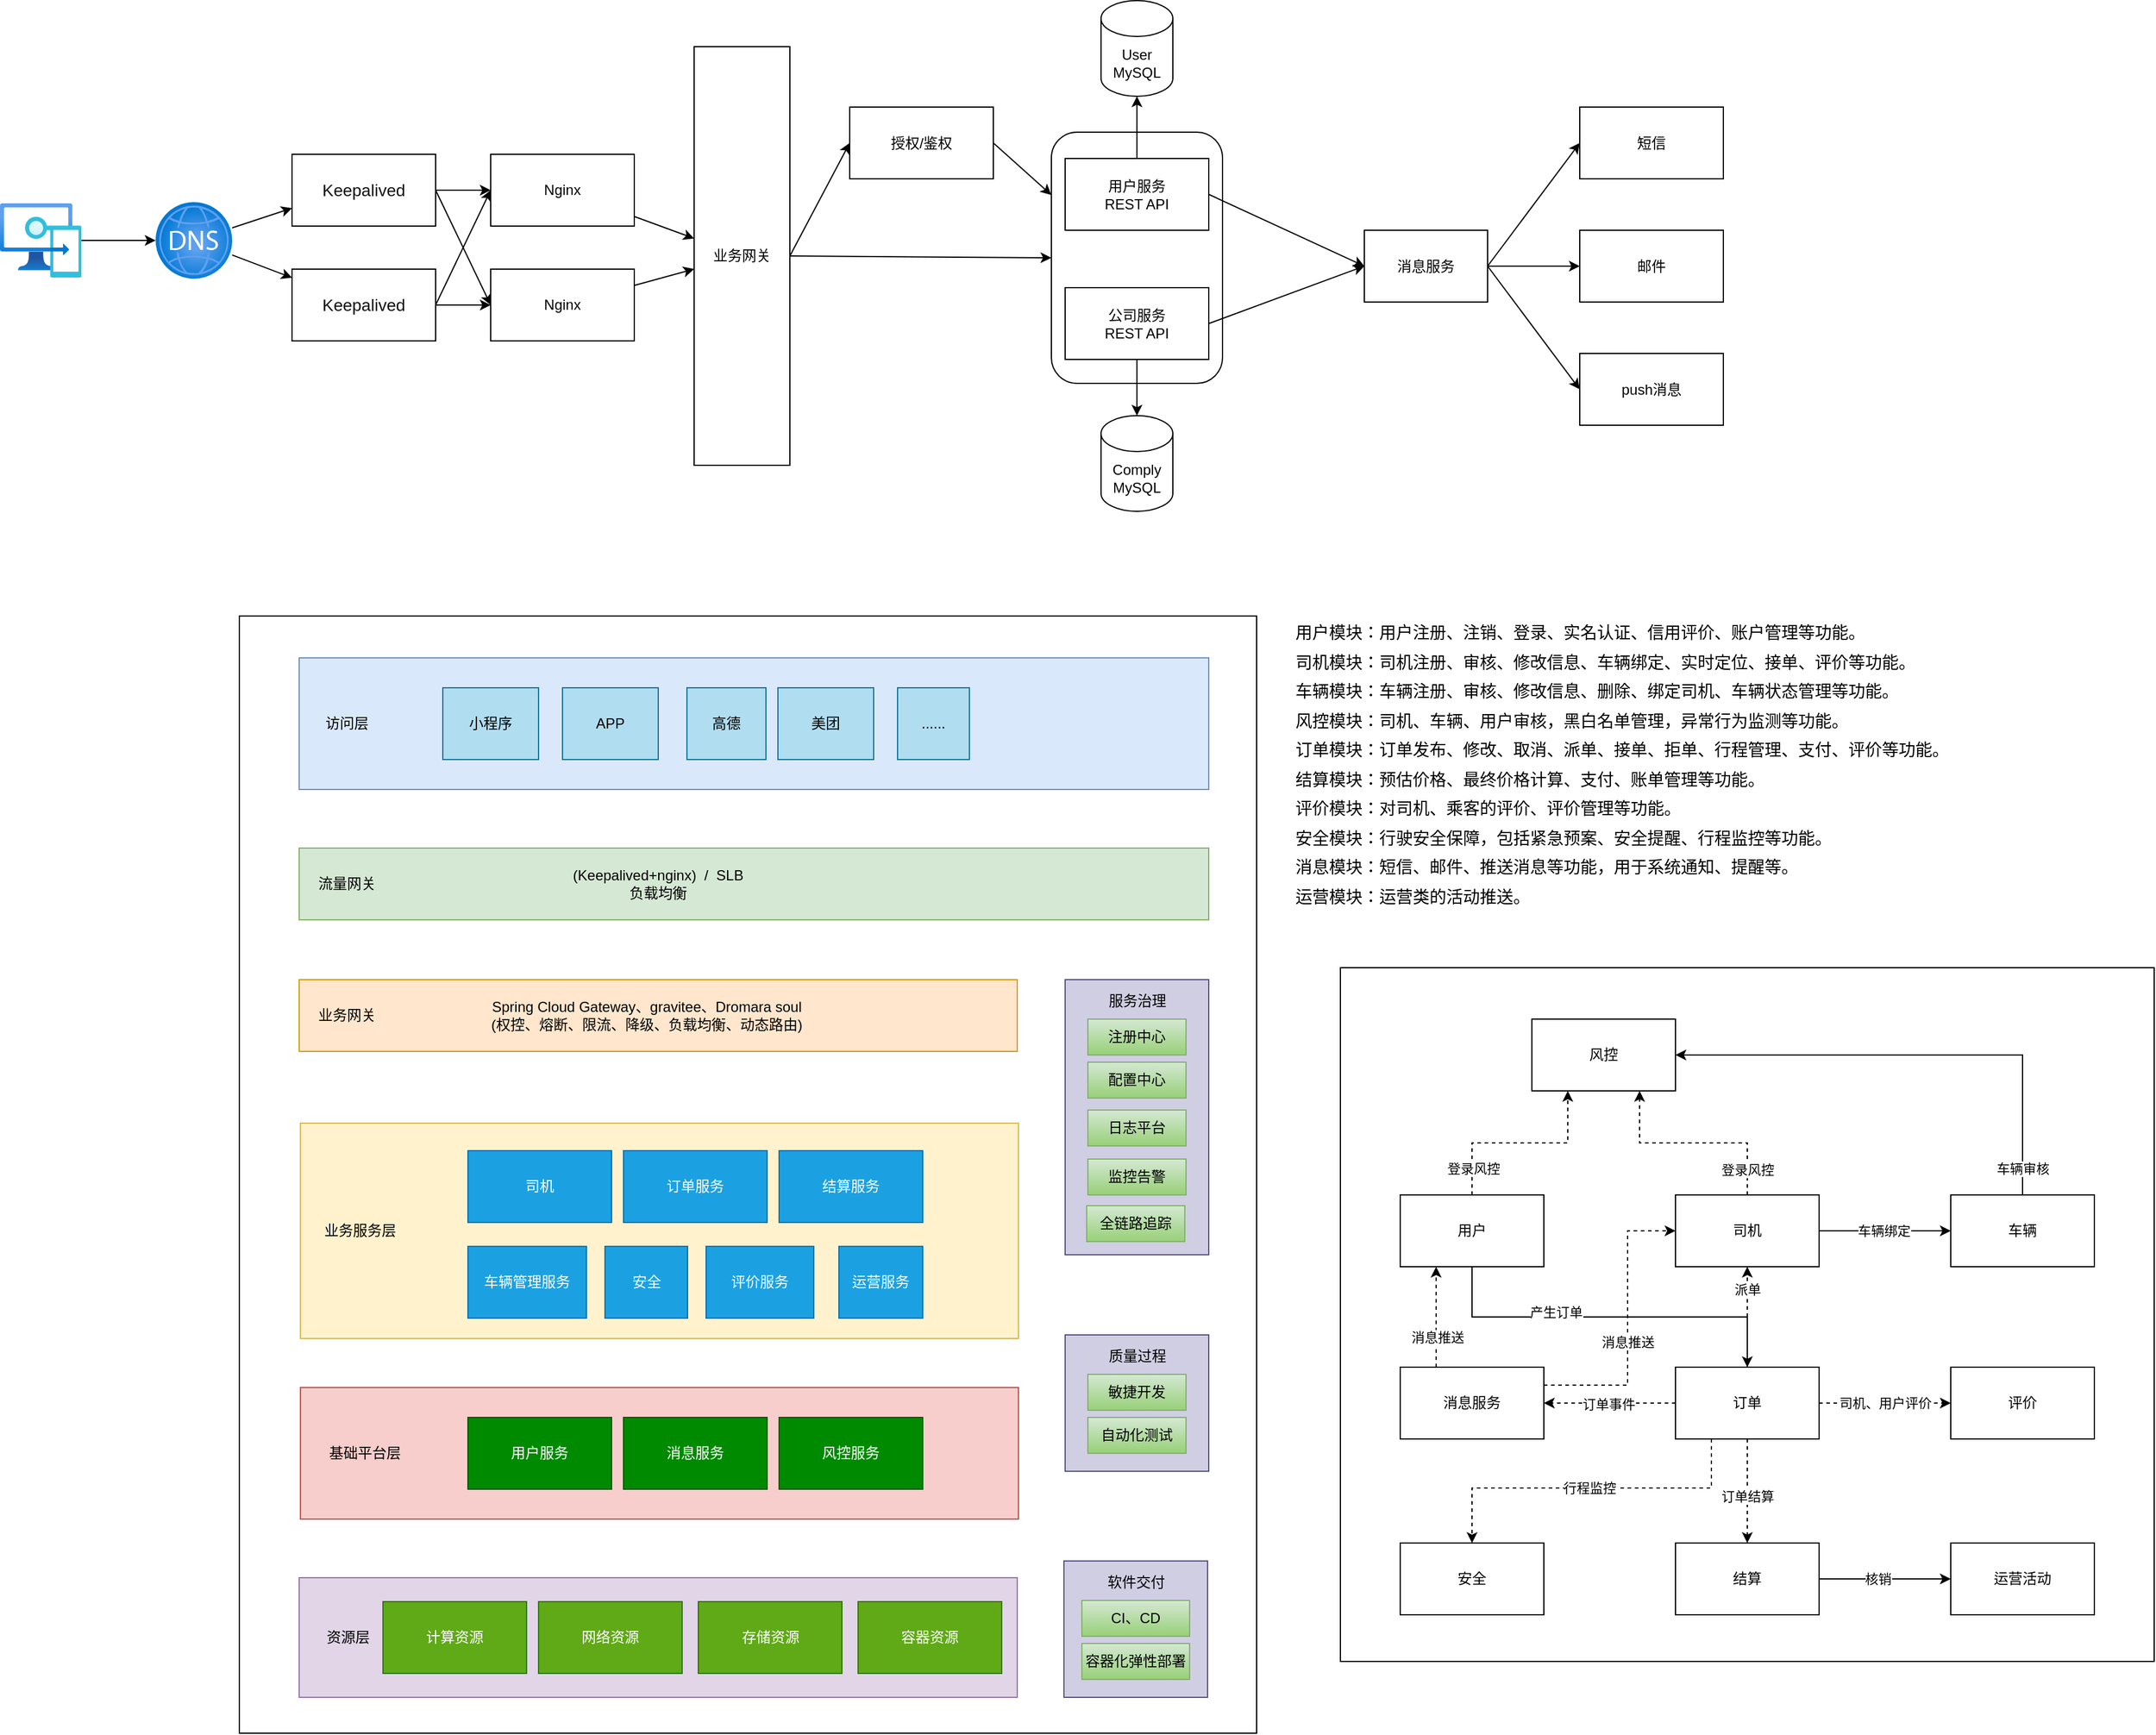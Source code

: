 <mxfile version="21.3.7" type="device">
  <diagram id="W7D-3tUUAauCNxZaEgZP" name="第 1 页">
    <mxGraphModel dx="2133" dy="821" grid="1" gridSize="10" guides="1" tooltips="1" connect="1" arrows="1" fold="1" page="1" pageScale="1" pageWidth="827" pageHeight="1169" math="0" shadow="0">
      <root>
        <mxCell id="0" />
        <mxCell id="1" parent="0" />
        <mxCell id="JFQ0G9DA-Y6aruBK0e3y-129" value="" style="rounded=0;whiteSpace=wrap;html=1;" parent="1" vertex="1">
          <mxGeometry x="950" y="880" width="680" height="580" as="geometry" />
        </mxCell>
        <mxCell id="JFQ0G9DA-Y6aruBK0e3y-66" value="" style="rounded=0;whiteSpace=wrap;html=1;" parent="1" vertex="1">
          <mxGeometry x="30" y="586" width="850" height="934" as="geometry" />
        </mxCell>
        <mxCell id="JFQ0G9DA-Y6aruBK0e3y-27" value="" style="rounded=0;whiteSpace=wrap;html=1;fillColor=#f8cecc;strokeColor=#b85450;" parent="1" vertex="1">
          <mxGeometry x="81" y="1231" width="600" height="110" as="geometry" />
        </mxCell>
        <mxCell id="JFQ0G9DA-Y6aruBK0e3y-25" value="" style="rounded=0;whiteSpace=wrap;html=1;fillColor=#fff2cc;strokeColor=#d6b656;" parent="1" vertex="1">
          <mxGeometry x="81" y="1010" width="600" height="180" as="geometry" />
        </mxCell>
        <mxCell id="JFQ0G9DA-Y6aruBK0e3y-6" value="" style="rounded=0;whiteSpace=wrap;html=1;fillColor=#dae8fc;strokeColor=#6c8ebf;" parent="1" vertex="1">
          <mxGeometry x="80" y="621" width="760" height="110" as="geometry" />
        </mxCell>
        <mxCell id="f5zVYB7Oms8zqXOuY_qh-51" value="" style="rounded=1;whiteSpace=wrap;html=1;" parent="1" vertex="1">
          <mxGeometry x="708.5" y="181.5" width="143" height="210" as="geometry" />
        </mxCell>
        <mxCell id="f5zVYB7Oms8zqXOuY_qh-24" value="" style="edgeStyle=none;rounded=0;orthogonalLoop=1;jettySize=auto;html=1;" parent="1" source="f5zVYB7Oms8zqXOuY_qh-2" target="f5zVYB7Oms8zqXOuY_qh-8" edge="1">
          <mxGeometry relative="1" as="geometry" />
        </mxCell>
        <mxCell id="f5zVYB7Oms8zqXOuY_qh-2" value="" style="aspect=fixed;html=1;points=[];align=center;image;fontSize=12;image=img/lib/azure2/networking/DNS_Zones.svg;" parent="1" vertex="1">
          <mxGeometry x="-40" y="240" width="64" height="64" as="geometry" />
        </mxCell>
        <mxCell id="f5zVYB7Oms8zqXOuY_qh-14" value="" style="edgeStyle=orthogonalEdgeStyle;rounded=0;orthogonalLoop=1;jettySize=auto;html=1;" parent="1" source="f5zVYB7Oms8zqXOuY_qh-3" target="f5zVYB7Oms8zqXOuY_qh-2" edge="1">
          <mxGeometry relative="1" as="geometry" />
        </mxCell>
        <mxCell id="f5zVYB7Oms8zqXOuY_qh-3" value="" style="aspect=fixed;html=1;points=[];align=center;image;fontSize=12;image=img/lib/azure2/intune/Intune.svg;" parent="1" vertex="1">
          <mxGeometry x="-170" y="241" width="68" height="62" as="geometry" />
        </mxCell>
        <mxCell id="f5zVYB7Oms8zqXOuY_qh-15" style="rounded=0;orthogonalLoop=1;jettySize=auto;html=1;exitX=1;exitY=0.5;exitDx=0;exitDy=0;entryX=0;entryY=0.5;entryDx=0;entryDy=0;" parent="1" source="f5zVYB7Oms8zqXOuY_qh-7" target="f5zVYB7Oms8zqXOuY_qh-12" edge="1">
          <mxGeometry relative="1" as="geometry" />
        </mxCell>
        <mxCell id="f5zVYB7Oms8zqXOuY_qh-18" value="" style="edgeStyle=none;rounded=0;orthogonalLoop=1;jettySize=auto;html=1;" parent="1" source="f5zVYB7Oms8zqXOuY_qh-7" target="f5zVYB7Oms8zqXOuY_qh-9" edge="1">
          <mxGeometry relative="1" as="geometry" />
        </mxCell>
        <mxCell id="f5zVYB7Oms8zqXOuY_qh-7" value="&lt;span style=&quot;color: rgb(17 , 17 , 17) ; font-family: &amp;#34;pingfang sc&amp;#34; , , &amp;#34;hiragino sans gb&amp;#34; , &amp;#34;microsoft yahei&amp;#34; , &amp;#34;helvetica neue&amp;#34; , &amp;#34;helvetica&amp;#34; , &amp;#34;arial&amp;#34; , sans-serif , &amp;#34;apple color emoji&amp;#34; , &amp;#34;segoe ui emoji&amp;#34; , &amp;#34;segoe ui symbol&amp;#34; ; font-size: 14px ; background-color: rgba(255 , 255 , 255 , 0.5)&quot;&gt;Keepalived&lt;/span&gt;" style="rounded=0;whiteSpace=wrap;html=1;" parent="1" vertex="1">
          <mxGeometry x="74" y="200" width="120" height="60" as="geometry" />
        </mxCell>
        <mxCell id="f5zVYB7Oms8zqXOuY_qh-16" style="edgeStyle=none;rounded=0;orthogonalLoop=1;jettySize=auto;html=1;exitX=1;exitY=0.5;exitDx=0;exitDy=0;entryX=0;entryY=0.5;entryDx=0;entryDy=0;" parent="1" source="f5zVYB7Oms8zqXOuY_qh-8" target="f5zVYB7Oms8zqXOuY_qh-12" edge="1">
          <mxGeometry relative="1" as="geometry" />
        </mxCell>
        <mxCell id="f5zVYB7Oms8zqXOuY_qh-17" style="edgeStyle=none;rounded=0;orthogonalLoop=1;jettySize=auto;html=1;exitX=1;exitY=0.5;exitDx=0;exitDy=0;entryX=0;entryY=0.5;entryDx=0;entryDy=0;" parent="1" source="f5zVYB7Oms8zqXOuY_qh-8" target="f5zVYB7Oms8zqXOuY_qh-9" edge="1">
          <mxGeometry relative="1" as="geometry" />
        </mxCell>
        <mxCell id="f5zVYB7Oms8zqXOuY_qh-8" value="&lt;span style=&quot;color: rgb(17 , 17 , 17) ; font-family: &amp;#34;pingfang sc&amp;#34; , , &amp;#34;hiragino sans gb&amp;#34; , &amp;#34;microsoft yahei&amp;#34; , &amp;#34;helvetica neue&amp;#34; , &amp;#34;helvetica&amp;#34; , &amp;#34;arial&amp;#34; , sans-serif , &amp;#34;apple color emoji&amp;#34; , &amp;#34;segoe ui emoji&amp;#34; , &amp;#34;segoe ui symbol&amp;#34; ; font-size: 14px ; background-color: rgba(255 , 255 , 255 , 0.5)&quot;&gt;Keepalived&lt;/span&gt;" style="rounded=0;whiteSpace=wrap;html=1;" parent="1" vertex="1">
          <mxGeometry x="74" y="296" width="120" height="60" as="geometry" />
        </mxCell>
        <mxCell id="f5zVYB7Oms8zqXOuY_qh-19" value="" style="edgeStyle=none;rounded=0;orthogonalLoop=1;jettySize=auto;html=1;" parent="1" source="f5zVYB7Oms8zqXOuY_qh-9" target="f5zVYB7Oms8zqXOuY_qh-13" edge="1">
          <mxGeometry relative="1" as="geometry" />
        </mxCell>
        <mxCell id="f5zVYB7Oms8zqXOuY_qh-9" value="Nginx" style="rounded=0;whiteSpace=wrap;html=1;" parent="1" vertex="1">
          <mxGeometry x="240" y="200" width="120" height="60" as="geometry" />
        </mxCell>
        <mxCell id="f5zVYB7Oms8zqXOuY_qh-20" value="" style="edgeStyle=none;rounded=0;orthogonalLoop=1;jettySize=auto;html=1;" parent="1" source="f5zVYB7Oms8zqXOuY_qh-12" target="f5zVYB7Oms8zqXOuY_qh-13" edge="1">
          <mxGeometry relative="1" as="geometry" />
        </mxCell>
        <mxCell id="f5zVYB7Oms8zqXOuY_qh-12" value="Nginx" style="rounded=0;whiteSpace=wrap;html=1;" parent="1" vertex="1">
          <mxGeometry x="240" y="296" width="120" height="60" as="geometry" />
        </mxCell>
        <mxCell id="f5zVYB7Oms8zqXOuY_qh-40" style="edgeStyle=none;rounded=0;orthogonalLoop=1;jettySize=auto;html=1;exitX=1;exitY=0.5;exitDx=0;exitDy=0;entryX=0;entryY=0.5;entryDx=0;entryDy=0;" parent="1" source="f5zVYB7Oms8zqXOuY_qh-13" target="f5zVYB7Oms8zqXOuY_qh-27" edge="1">
          <mxGeometry relative="1" as="geometry" />
        </mxCell>
        <mxCell id="f5zVYB7Oms8zqXOuY_qh-42" style="edgeStyle=none;rounded=0;orthogonalLoop=1;jettySize=auto;html=1;exitX=1;exitY=0.5;exitDx=0;exitDy=0;entryX=0;entryY=0.5;entryDx=0;entryDy=0;" parent="1" source="f5zVYB7Oms8zqXOuY_qh-13" target="f5zVYB7Oms8zqXOuY_qh-51" edge="1">
          <mxGeometry relative="1" as="geometry" />
        </mxCell>
        <mxCell id="f5zVYB7Oms8zqXOuY_qh-13" value="业务网关" style="rounded=0;whiteSpace=wrap;html=1;" parent="1" vertex="1">
          <mxGeometry x="410" y="110" width="80" height="350" as="geometry" />
        </mxCell>
        <mxCell id="f5zVYB7Oms8zqXOuY_qh-25" value="" style="edgeStyle=none;rounded=0;orthogonalLoop=1;jettySize=auto;html=1;entryX=0;entryY=0.75;entryDx=0;entryDy=0;" parent="1" source="f5zVYB7Oms8zqXOuY_qh-2" target="f5zVYB7Oms8zqXOuY_qh-7" edge="1">
          <mxGeometry relative="1" as="geometry">
            <mxPoint x="30" y="260" as="sourcePoint" />
            <mxPoint x="84" y="313.183" as="targetPoint" />
          </mxGeometry>
        </mxCell>
        <mxCell id="f5zVYB7Oms8zqXOuY_qh-53" style="edgeStyle=none;rounded=0;orthogonalLoop=1;jettySize=auto;html=1;exitX=1;exitY=0.5;exitDx=0;exitDy=0;entryX=0;entryY=0.25;entryDx=0;entryDy=0;" parent="1" source="f5zVYB7Oms8zqXOuY_qh-27" target="f5zVYB7Oms8zqXOuY_qh-51" edge="1">
          <mxGeometry relative="1" as="geometry" />
        </mxCell>
        <mxCell id="f5zVYB7Oms8zqXOuY_qh-27" value="授权/鉴权" style="rounded=0;whiteSpace=wrap;html=1;" parent="1" vertex="1">
          <mxGeometry x="540" y="160.5" width="120" height="60" as="geometry" />
        </mxCell>
        <mxCell id="f5zVYB7Oms8zqXOuY_qh-36" style="edgeStyle=none;rounded=0;orthogonalLoop=1;jettySize=auto;html=1;exitX=0.5;exitY=0;exitDx=0;exitDy=0;" parent="1" source="f5zVYB7Oms8zqXOuY_qh-28" target="f5zVYB7Oms8zqXOuY_qh-35" edge="1">
          <mxGeometry relative="1" as="geometry" />
        </mxCell>
        <mxCell id="f5zVYB7Oms8zqXOuY_qh-46" style="edgeStyle=none;rounded=0;orthogonalLoop=1;jettySize=auto;html=1;exitX=1;exitY=0.5;exitDx=0;exitDy=0;entryX=0;entryY=0.5;entryDx=0;entryDy=0;" parent="1" source="f5zVYB7Oms8zqXOuY_qh-28" target="f5zVYB7Oms8zqXOuY_qh-30" edge="1">
          <mxGeometry relative="1" as="geometry" />
        </mxCell>
        <mxCell id="f5zVYB7Oms8zqXOuY_qh-28" value="用户服务&lt;br&gt;REST API" style="rounded=0;whiteSpace=wrap;html=1;" parent="1" vertex="1">
          <mxGeometry x="720" y="203.5" width="120" height="60" as="geometry" />
        </mxCell>
        <mxCell id="f5zVYB7Oms8zqXOuY_qh-39" value="" style="edgeStyle=none;rounded=0;orthogonalLoop=1;jettySize=auto;html=1;" parent="1" source="f5zVYB7Oms8zqXOuY_qh-29" target="f5zVYB7Oms8zqXOuY_qh-38" edge="1">
          <mxGeometry relative="1" as="geometry" />
        </mxCell>
        <mxCell id="f5zVYB7Oms8zqXOuY_qh-47" style="edgeStyle=none;rounded=0;orthogonalLoop=1;jettySize=auto;html=1;exitX=1;exitY=0.5;exitDx=0;exitDy=0;entryX=0;entryY=0.5;entryDx=0;entryDy=0;" parent="1" source="f5zVYB7Oms8zqXOuY_qh-29" target="f5zVYB7Oms8zqXOuY_qh-30" edge="1">
          <mxGeometry relative="1" as="geometry" />
        </mxCell>
        <mxCell id="f5zVYB7Oms8zqXOuY_qh-29" value="公司服务&lt;br&gt;REST API" style="rounded=0;whiteSpace=wrap;html=1;" parent="1" vertex="1">
          <mxGeometry x="720" y="311.5" width="120" height="60" as="geometry" />
        </mxCell>
        <mxCell id="f5zVYB7Oms8zqXOuY_qh-48" style="edgeStyle=none;rounded=0;orthogonalLoop=1;jettySize=auto;html=1;exitX=1;exitY=0.5;exitDx=0;exitDy=0;entryX=0;entryY=0.5;entryDx=0;entryDy=0;" parent="1" source="f5zVYB7Oms8zqXOuY_qh-30" target="f5zVYB7Oms8zqXOuY_qh-32" edge="1">
          <mxGeometry relative="1" as="geometry" />
        </mxCell>
        <mxCell id="f5zVYB7Oms8zqXOuY_qh-49" style="edgeStyle=none;rounded=0;orthogonalLoop=1;jettySize=auto;html=1;exitX=1;exitY=0.5;exitDx=0;exitDy=0;entryX=0;entryY=0.5;entryDx=0;entryDy=0;" parent="1" source="f5zVYB7Oms8zqXOuY_qh-30" target="f5zVYB7Oms8zqXOuY_qh-31" edge="1">
          <mxGeometry relative="1" as="geometry" />
        </mxCell>
        <mxCell id="f5zVYB7Oms8zqXOuY_qh-50" style="edgeStyle=none;rounded=0;orthogonalLoop=1;jettySize=auto;html=1;exitX=1;exitY=0.5;exitDx=0;exitDy=0;entryX=0;entryY=0.5;entryDx=0;entryDy=0;" parent="1" source="f5zVYB7Oms8zqXOuY_qh-30" target="f5zVYB7Oms8zqXOuY_qh-33" edge="1">
          <mxGeometry relative="1" as="geometry" />
        </mxCell>
        <mxCell id="f5zVYB7Oms8zqXOuY_qh-30" value="消息服务" style="rounded=0;whiteSpace=wrap;html=1;" parent="1" vertex="1">
          <mxGeometry x="970" y="263.5" width="103" height="60" as="geometry" />
        </mxCell>
        <mxCell id="f5zVYB7Oms8zqXOuY_qh-31" value="短信" style="rounded=0;whiteSpace=wrap;html=1;" parent="1" vertex="1">
          <mxGeometry x="1150" y="160.5" width="120" height="60" as="geometry" />
        </mxCell>
        <mxCell id="f5zVYB7Oms8zqXOuY_qh-32" value="邮件" style="rounded=0;whiteSpace=wrap;html=1;" parent="1" vertex="1">
          <mxGeometry x="1150" y="263.5" width="120" height="60" as="geometry" />
        </mxCell>
        <mxCell id="f5zVYB7Oms8zqXOuY_qh-33" value="push消息" style="rounded=0;whiteSpace=wrap;html=1;" parent="1" vertex="1">
          <mxGeometry x="1150" y="366.5" width="120" height="60" as="geometry" />
        </mxCell>
        <mxCell id="f5zVYB7Oms8zqXOuY_qh-35" value="User&lt;br&gt;MySQL" style="shape=cylinder3;whiteSpace=wrap;html=1;boundedLbl=1;backgroundOutline=1;size=15;" parent="1" vertex="1">
          <mxGeometry x="750" y="71.5" width="60" height="80" as="geometry" />
        </mxCell>
        <mxCell id="f5zVYB7Oms8zqXOuY_qh-38" value="&lt;span&gt;Comply&lt;/span&gt;&lt;br&gt;&lt;span&gt;MySQL&lt;/span&gt;" style="shape=cylinder3;whiteSpace=wrap;html=1;boundedLbl=1;backgroundOutline=1;size=15;" parent="1" vertex="1">
          <mxGeometry x="750" y="418.5" width="60" height="80" as="geometry" />
        </mxCell>
        <mxCell id="JFQ0G9DA-Y6aruBK0e3y-1" value="小程序" style="rounded=0;whiteSpace=wrap;html=1;fillColor=#b1ddf0;strokeColor=#10739e;" parent="1" vertex="1">
          <mxGeometry x="200" y="646" width="80" height="60" as="geometry" />
        </mxCell>
        <mxCell id="JFQ0G9DA-Y6aruBK0e3y-2" value="APP" style="rounded=0;whiteSpace=wrap;html=1;fillColor=#b1ddf0;strokeColor=#10739e;" parent="1" vertex="1">
          <mxGeometry x="300" y="646" width="80" height="60" as="geometry" />
        </mxCell>
        <mxCell id="JFQ0G9DA-Y6aruBK0e3y-3" value="高德" style="rounded=0;whiteSpace=wrap;html=1;fillColor=#b1ddf0;strokeColor=#10739e;" parent="1" vertex="1">
          <mxGeometry x="404" y="646" width="66" height="60" as="geometry" />
        </mxCell>
        <mxCell id="JFQ0G9DA-Y6aruBK0e3y-4" value="......" style="rounded=0;whiteSpace=wrap;html=1;fillColor=#b1ddf0;strokeColor=#10739e;" parent="1" vertex="1">
          <mxGeometry x="580" y="646" width="60" height="60" as="geometry" />
        </mxCell>
        <mxCell id="JFQ0G9DA-Y6aruBK0e3y-5" value="美团" style="rounded=0;whiteSpace=wrap;html=1;fillColor=#b1ddf0;strokeColor=#10739e;" parent="1" vertex="1">
          <mxGeometry x="480" y="646" width="80" height="60" as="geometry" />
        </mxCell>
        <mxCell id="JFQ0G9DA-Y6aruBK0e3y-7" value="访问层" style="text;html=1;strokeColor=none;fillColor=none;align=center;verticalAlign=middle;whiteSpace=wrap;rounded=0;" parent="1" vertex="1">
          <mxGeometry x="90" y="661" width="60" height="30" as="geometry" />
        </mxCell>
        <mxCell id="JFQ0G9DA-Y6aruBK0e3y-8" value="" style="rounded=0;whiteSpace=wrap;html=1;fillColor=#d5e8d4;strokeColor=#82b366;" parent="1" vertex="1">
          <mxGeometry x="80" y="780" width="760" height="60" as="geometry" />
        </mxCell>
        <mxCell id="JFQ0G9DA-Y6aruBK0e3y-9" value="流量网关" style="text;html=1;strokeColor=none;fillColor=none;align=center;verticalAlign=middle;whiteSpace=wrap;rounded=0;" parent="1" vertex="1">
          <mxGeometry x="90" y="795" width="60" height="30" as="geometry" />
        </mxCell>
        <mxCell id="JFQ0G9DA-Y6aruBK0e3y-10" value="(Keepalived+nginx)&amp;nbsp; /&amp;nbsp; SLB&lt;br&gt;负载均衡" style="text;html=1;strokeColor=none;fillColor=none;align=center;verticalAlign=middle;whiteSpace=wrap;rounded=0;" parent="1" vertex="1">
          <mxGeometry x="240" y="795" width="280" height="30" as="geometry" />
        </mxCell>
        <mxCell id="JFQ0G9DA-Y6aruBK0e3y-11" value="" style="rounded=0;whiteSpace=wrap;html=1;fillColor=#ffe6cc;strokeColor=#d79b00;" parent="1" vertex="1">
          <mxGeometry x="80" y="890" width="600" height="60" as="geometry" />
        </mxCell>
        <mxCell id="JFQ0G9DA-Y6aruBK0e3y-12" value="业务网关" style="text;html=1;strokeColor=none;fillColor=none;align=center;verticalAlign=middle;whiteSpace=wrap;rounded=0;" parent="1" vertex="1">
          <mxGeometry x="90" y="905" width="60" height="30" as="geometry" />
        </mxCell>
        <mxCell id="JFQ0G9DA-Y6aruBK0e3y-13" value="Spring Cloud Gateway、gravitee、Dromara soul &lt;br&gt;(权控、熔断、限流、降级、负载均衡、动态路由)" style="text;html=1;align=center;verticalAlign=middle;resizable=0;points=[];autosize=1;strokeColor=none;fillColor=none;" parent="1" vertex="1">
          <mxGeometry x="230" y="900" width="280" height="40" as="geometry" />
        </mxCell>
        <mxCell id="JFQ0G9DA-Y6aruBK0e3y-14" value="用户服务" style="rounded=0;whiteSpace=wrap;html=1;fillColor=#008a00;fontColor=#ffffff;strokeColor=#005700;" parent="1" vertex="1">
          <mxGeometry x="221" y="1256" width="120" height="60" as="geometry" />
        </mxCell>
        <mxCell id="JFQ0G9DA-Y6aruBK0e3y-15" value="&lt;article data-content=&quot;[{&amp;quot;type&amp;quot;:&amp;quot;block&amp;quot;,&amp;quot;id&amp;quot;:&amp;quot;8q0B-1710195298292&amp;quot;,&amp;quot;name&amp;quot;:&amp;quot;paragraph&amp;quot;,&amp;quot;data&amp;quot;:{},&amp;quot;nodes&amp;quot;:[{&amp;quot;type&amp;quot;:&amp;quot;text&amp;quot;,&amp;quot;id&amp;quot;:&amp;quot;EUdT-1710195298287&amp;quot;,&amp;quot;leaves&amp;quot;:[{&amp;quot;text&amp;quot;:&amp;quot;用户，用户注册，注销，登录&amp;quot;,&amp;quot;marks&amp;quot;:[]}]}],&amp;quot;state&amp;quot;:{}},{&amp;quot;type&amp;quot;:&amp;quot;block&amp;quot;,&amp;quot;id&amp;quot;:&amp;quot;nhCA-1710195302082&amp;quot;,&amp;quot;name&amp;quot;:&amp;quot;paragraph&amp;quot;,&amp;quot;data&amp;quot;:{},&amp;quot;nodes&amp;quot;:[{&amp;quot;type&amp;quot;:&amp;quot;text&amp;quot;,&amp;quot;id&amp;quot;:&amp;quot;8DUp-1710195302080&amp;quot;,&amp;quot;leaves&amp;quot;:[{&amp;quot;text&amp;quot;:&amp;quot;司机，注册，修改，司机和车辆关系，实时定位上报&amp;quot;,&amp;quot;marks&amp;quot;:[]}]}],&amp;quot;state&amp;quot;:{}},{&amp;quot;type&amp;quot;:&amp;quot;block&amp;quot;,&amp;quot;id&amp;quot;:&amp;quot;XEAo-1710195304508&amp;quot;,&amp;quot;name&amp;quot;:&amp;quot;paragraph&amp;quot;,&amp;quot;data&amp;quot;:{},&amp;quot;nodes&amp;quot;:[{&amp;quot;type&amp;quot;:&amp;quot;text&amp;quot;,&amp;quot;id&amp;quot;:&amp;quot;BvKT-1710195304506&amp;quot;,&amp;quot;leaves&amp;quot;:[{&amp;quot;text&amp;quot;:&amp;quot;车辆，注册，修改，删除，查询&amp;quot;,&amp;quot;marks&amp;quot;:[]}]}],&amp;quot;state&amp;quot;:{}},{&amp;quot;type&amp;quot;:&amp;quot;block&amp;quot;,&amp;quot;id&amp;quot;:&amp;quot;mURS-1710195909590&amp;quot;,&amp;quot;name&amp;quot;:&amp;quot;paragraph&amp;quot;,&amp;quot;data&amp;quot;:{},&amp;quot;nodes&amp;quot;:[{&amp;quot;type&amp;quot;:&amp;quot;text&amp;quot;,&amp;quot;id&amp;quot;:&amp;quot;s6Q5-1710195909588&amp;quot;,&amp;quot;leaves&amp;quot;:[{&amp;quot;text&amp;quot;:&amp;quot;风控，司机审核，车辆审核，用户和司机的黑白名单&amp;quot;,&amp;quot;marks&amp;quot;:[]}]}],&amp;quot;state&amp;quot;:{}},{&amp;quot;type&amp;quot;:&amp;quot;block&amp;quot;,&amp;quot;id&amp;quot;:&amp;quot;YKHI-1710195306541&amp;quot;,&amp;quot;name&amp;quot;:&amp;quot;paragraph&amp;quot;,&amp;quot;data&amp;quot;:{},&amp;quot;nodes&amp;quot;:[{&amp;quot;type&amp;quot;:&amp;quot;text&amp;quot;,&amp;quot;id&amp;quot;:&amp;quot;ybfE-1710195306538&amp;quot;,&amp;quot;leaves&amp;quot;:[{&amp;quot;text&amp;quot;:&amp;quot;订单，发布，修改，取消，派单，接单，拒绝派单，&amp;quot;,&amp;quot;marks&amp;quot;:[]}]}],&amp;quot;state&amp;quot;:{}},{&amp;quot;type&amp;quot;:&amp;quot;block&amp;quot;,&amp;quot;id&amp;quot;:&amp;quot;kZ10-1710195309392&amp;quot;,&amp;quot;name&amp;quot;:&amp;quot;paragraph&amp;quot;,&amp;quot;data&amp;quot;:{},&amp;quot;nodes&amp;quot;:[{&amp;quot;type&amp;quot;:&amp;quot;text&amp;quot;,&amp;quot;id&amp;quot;:&amp;quot;G4yN-1710195309389&amp;quot;,&amp;quot;leaves&amp;quot;:[{&amp;quot;text&amp;quot;:&amp;quot;结算，预估，最后价格，支付&amp;quot;,&amp;quot;marks&amp;quot;:[]}]}],&amp;quot;state&amp;quot;:{}},{&amp;quot;type&amp;quot;:&amp;quot;block&amp;quot;,&amp;quot;id&amp;quot;:&amp;quot;r5dB-1710195311734&amp;quot;,&amp;quot;name&amp;quot;:&amp;quot;paragraph&amp;quot;,&amp;quot;data&amp;quot;:{},&amp;quot;nodes&amp;quot;:[{&amp;quot;type&amp;quot;:&amp;quot;text&amp;quot;,&amp;quot;id&amp;quot;:&amp;quot;4nq6-1710195311732&amp;quot;,&amp;quot;leaves&amp;quot;:[{&amp;quot;text&amp;quot;:&amp;quot;评价，对司机的评价，对乘客的评价&amp;quot;,&amp;quot;marks&amp;quot;:[]}]}],&amp;quot;state&amp;quot;:{}},{&amp;quot;type&amp;quot;:&amp;quot;block&amp;quot;,&amp;quot;id&amp;quot;:&amp;quot;lvEa-1710195334832&amp;quot;,&amp;quot;name&amp;quot;:&amp;quot;paragraph&amp;quot;,&amp;quot;data&amp;quot;:{},&amp;quot;nodes&amp;quot;:[{&amp;quot;type&amp;quot;:&amp;quot;text&amp;quot;,&amp;quot;id&amp;quot;:&amp;quot;FAuy-1710195334829&amp;quot;,&amp;quot;leaves&amp;quot;:[{&amp;quot;text&amp;quot;:&amp;quot;安全，行驶过程中的安全保障&amp;quot;,&amp;quot;marks&amp;quot;:[]}]}],&amp;quot;state&amp;quot;:{}},{&amp;quot;type&amp;quot;:&amp;quot;block&amp;quot;,&amp;quot;id&amp;quot;:&amp;quot;b1hL-1710195981386&amp;quot;,&amp;quot;name&amp;quot;:&amp;quot;paragraph&amp;quot;,&amp;quot;data&amp;quot;:{},&amp;quot;nodes&amp;quot;:[{&amp;quot;type&amp;quot;:&amp;quot;text&amp;quot;,&amp;quot;id&amp;quot;:&amp;quot;Vsye-1710195981383&amp;quot;,&amp;quot;leaves&amp;quot;:[{&amp;quot;text&amp;quot;:&amp;quot;消息，短信、邮件、push消息&amp;quot;,&amp;quot;marks&amp;quot;:[]}]}],&amp;quot;state&amp;quot;:{}}]&quot;&gt;&lt;div style=&quot;line-height: 1.75; font-size: 14px; text-align: left;&quot;&gt;&lt;div style=&quot;line-height: 1.75;&quot;&gt;用户模块：用户注册、注销、登录、实名认证、信用评价、账户管理等功能。&lt;/div&gt;&lt;div style=&quot;line-height: 1.75;&quot;&gt;司机模块：司机注册、审核、修改信息、车辆绑定、实时定位、接单、评价等功能。&lt;/div&gt;&lt;div style=&quot;line-height: 1.75;&quot;&gt;车辆模块：车辆注册、审核、修改信息、删除、绑定司机、车辆状态管理等功能。&lt;/div&gt;&lt;div style=&quot;line-height: 1.75;&quot;&gt;风控模块：司机、车辆、用户审核，黑白名单管理，异常行为监测等功能。&lt;/div&gt;&lt;div style=&quot;line-height: 1.75;&quot;&gt;订单模块：订单发布、修改、取消、派单、接单、拒单、行程管理、支付、评价等功能。&lt;/div&gt;&lt;div style=&quot;line-height: 1.75;&quot;&gt;结算模块：预估价格、最终价格计算、支付、账单管理等功能。&lt;/div&gt;&lt;div style=&quot;line-height: 1.75;&quot;&gt;评价模块：对司机、乘客的评价、评价管理等功能。&lt;/div&gt;&lt;div style=&quot;line-height: 1.75;&quot;&gt;安全模块：行驶安全保障，包括紧急预案、安全提醒、行程监控等功能。&lt;/div&gt;&lt;div style=&quot;line-height: 1.75;&quot;&gt;消息模块：短信、邮件、推送消息等功能，用于系统通知、提醒等。&lt;/div&gt;&lt;div style=&quot;line-height: 1.75;&quot;&gt;运营模块：运营类的活动推送。&lt;/div&gt;&lt;/div&gt;&lt;/article&gt;" style="text;html=1;align=center;verticalAlign=middle;resizable=0;points=[];autosize=1;strokeColor=none;fillColor=none;" parent="1" vertex="1">
          <mxGeometry x="900" y="580" width="570" height="260" as="geometry" />
        </mxCell>
        <mxCell id="JFQ0G9DA-Y6aruBK0e3y-16" value="司机" style="rounded=0;whiteSpace=wrap;html=1;fillColor=#1ba1e2;fontColor=#ffffff;strokeColor=#006EAF;" parent="1" vertex="1">
          <mxGeometry x="221" y="1033" width="120" height="60" as="geometry" />
        </mxCell>
        <mxCell id="JFQ0G9DA-Y6aruBK0e3y-17" value="订单服务" style="rounded=0;whiteSpace=wrap;html=1;fillColor=#1ba1e2;fontColor=#ffffff;strokeColor=#006EAF;" parent="1" vertex="1">
          <mxGeometry x="351" y="1033" width="120" height="60" as="geometry" />
        </mxCell>
        <mxCell id="JFQ0G9DA-Y6aruBK0e3y-18" value="结算服务" style="rounded=0;whiteSpace=wrap;html=1;fillColor=#1ba1e2;fontColor=#ffffff;strokeColor=#006EAF;" parent="1" vertex="1">
          <mxGeometry x="481" y="1033" width="120" height="60" as="geometry" />
        </mxCell>
        <mxCell id="JFQ0G9DA-Y6aruBK0e3y-19" value="评价服务" style="rounded=0;whiteSpace=wrap;html=1;fillColor=#1ba1e2;fontColor=#ffffff;strokeColor=#006EAF;" parent="1" vertex="1">
          <mxGeometry x="420" y="1113" width="90" height="60" as="geometry" />
        </mxCell>
        <mxCell id="JFQ0G9DA-Y6aruBK0e3y-21" value="消息服务" style="rounded=0;whiteSpace=wrap;html=1;fillColor=#008a00;fontColor=#ffffff;strokeColor=#005700;" parent="1" vertex="1">
          <mxGeometry x="351" y="1256" width="120" height="60" as="geometry" />
        </mxCell>
        <mxCell id="JFQ0G9DA-Y6aruBK0e3y-22" value="风控服务" style="rounded=0;whiteSpace=wrap;html=1;fillColor=#008a00;fontColor=#ffffff;strokeColor=#005700;" parent="1" vertex="1">
          <mxGeometry x="481" y="1256" width="120" height="60" as="geometry" />
        </mxCell>
        <mxCell id="JFQ0G9DA-Y6aruBK0e3y-23" value="车辆管理服务" style="rounded=0;whiteSpace=wrap;html=1;fillColor=#1ba1e2;fontColor=#ffffff;strokeColor=#006EAF;" parent="1" vertex="1">
          <mxGeometry x="221" y="1113" width="99" height="60" as="geometry" />
        </mxCell>
        <mxCell id="JFQ0G9DA-Y6aruBK0e3y-24" value="安全" style="rounded=0;whiteSpace=wrap;html=1;fillColor=#1ba1e2;fontColor=#ffffff;strokeColor=#006EAF;" parent="1" vertex="1">
          <mxGeometry x="335.5" y="1113" width="69" height="60" as="geometry" />
        </mxCell>
        <mxCell id="JFQ0G9DA-Y6aruBK0e3y-26" value="业务服务层" style="text;html=1;strokeColor=none;fillColor=none;align=center;verticalAlign=middle;whiteSpace=wrap;rounded=0;" parent="1" vertex="1">
          <mxGeometry x="91" y="1085" width="80" height="30" as="geometry" />
        </mxCell>
        <mxCell id="JFQ0G9DA-Y6aruBK0e3y-28" value="基础平台层" style="text;html=1;strokeColor=none;fillColor=none;align=center;verticalAlign=middle;whiteSpace=wrap;rounded=0;" parent="1" vertex="1">
          <mxGeometry x="95" y="1271" width="80" height="30" as="geometry" />
        </mxCell>
        <mxCell id="JFQ0G9DA-Y6aruBK0e3y-29" value="" style="rounded=0;whiteSpace=wrap;html=1;fillColor=#e1d5e7;strokeColor=#9673a6;" parent="1" vertex="1">
          <mxGeometry x="80" y="1390" width="600" height="100" as="geometry" />
        </mxCell>
        <mxCell id="JFQ0G9DA-Y6aruBK0e3y-30" value="资源层" style="text;html=1;strokeColor=none;fillColor=none;align=center;verticalAlign=middle;whiteSpace=wrap;rounded=0;" parent="1" vertex="1">
          <mxGeometry x="81" y="1425" width="80" height="30" as="geometry" />
        </mxCell>
        <mxCell id="JFQ0G9DA-Y6aruBK0e3y-40" value="计算资源" style="rounded=0;whiteSpace=wrap;html=1;fillColor=#60a917;fontColor=#ffffff;strokeColor=#2D7600;" parent="1" vertex="1">
          <mxGeometry x="150" y="1410" width="120" height="60" as="geometry" />
        </mxCell>
        <mxCell id="JFQ0G9DA-Y6aruBK0e3y-41" value="网络资源" style="rounded=0;whiteSpace=wrap;html=1;fillColor=#60a917;fontColor=#ffffff;strokeColor=#2D7600;" parent="1" vertex="1">
          <mxGeometry x="280" y="1410" width="120" height="60" as="geometry" />
        </mxCell>
        <mxCell id="JFQ0G9DA-Y6aruBK0e3y-42" value="存储资源" style="rounded=0;whiteSpace=wrap;html=1;fillColor=#60a917;fontColor=#ffffff;strokeColor=#2D7600;" parent="1" vertex="1">
          <mxGeometry x="413.5" y="1410" width="120" height="60" as="geometry" />
        </mxCell>
        <mxCell id="JFQ0G9DA-Y6aruBK0e3y-43" value="容器资源" style="rounded=0;whiteSpace=wrap;html=1;fillColor=#60a917;fontColor=#ffffff;strokeColor=#2D7600;" parent="1" vertex="1">
          <mxGeometry x="547" y="1410" width="120" height="60" as="geometry" />
        </mxCell>
        <mxCell id="JFQ0G9DA-Y6aruBK0e3y-44" value="" style="rounded=0;whiteSpace=wrap;html=1;fillColor=#d0cee2;strokeColor=#56517e;" parent="1" vertex="1">
          <mxGeometry x="720" y="890" width="120" height="230" as="geometry" />
        </mxCell>
        <mxCell id="JFQ0G9DA-Y6aruBK0e3y-45" value="注册中心" style="rounded=0;whiteSpace=wrap;html=1;fillColor=#d5e8d4;gradientColor=#97d077;strokeColor=#82b366;" parent="1" vertex="1">
          <mxGeometry x="739" y="923" width="82" height="30" as="geometry" />
        </mxCell>
        <mxCell id="JFQ0G9DA-Y6aruBK0e3y-50" value="服务治理" style="text;html=1;align=center;verticalAlign=middle;resizable=0;points=[];autosize=1;strokeColor=none;fillColor=none;" parent="1" vertex="1">
          <mxGeometry x="745" y="893" width="70" height="30" as="geometry" />
        </mxCell>
        <mxCell id="JFQ0G9DA-Y6aruBK0e3y-51" value="监控告警" style="rounded=0;whiteSpace=wrap;html=1;fillColor=#d5e8d4;gradientColor=#97d077;strokeColor=#82b366;" parent="1" vertex="1">
          <mxGeometry x="739" y="1040" width="82" height="30" as="geometry" />
        </mxCell>
        <mxCell id="JFQ0G9DA-Y6aruBK0e3y-52" value="配置中心" style="rounded=0;whiteSpace=wrap;html=1;fillColor=#d5e8d4;gradientColor=#97d077;strokeColor=#82b366;" parent="1" vertex="1">
          <mxGeometry x="739" y="959" width="82" height="30" as="geometry" />
        </mxCell>
        <mxCell id="JFQ0G9DA-Y6aruBK0e3y-53" value="日志平台" style="rounded=0;whiteSpace=wrap;html=1;fillColor=#d5e8d4;gradientColor=#97d077;strokeColor=#82b366;" parent="1" vertex="1">
          <mxGeometry x="739" y="999" width="82" height="30" as="geometry" />
        </mxCell>
        <mxCell id="JFQ0G9DA-Y6aruBK0e3y-54" value="全链路追踪" style="rounded=0;whiteSpace=wrap;html=1;fillColor=#d5e8d4;gradientColor=#97d077;strokeColor=#82b366;" parent="1" vertex="1">
          <mxGeometry x="738" y="1079" width="82" height="30" as="geometry" />
        </mxCell>
        <mxCell id="JFQ0G9DA-Y6aruBK0e3y-55" value="" style="rounded=0;whiteSpace=wrap;html=1;fillColor=#d0cee2;strokeColor=#56517e;" parent="1" vertex="1">
          <mxGeometry x="720" y="1187" width="120" height="114" as="geometry" />
        </mxCell>
        <mxCell id="JFQ0G9DA-Y6aruBK0e3y-56" value="敏捷开发" style="rounded=0;whiteSpace=wrap;html=1;fillColor=#d5e8d4;gradientColor=#97d077;strokeColor=#82b366;" parent="1" vertex="1">
          <mxGeometry x="739" y="1220" width="82" height="30" as="geometry" />
        </mxCell>
        <mxCell id="JFQ0G9DA-Y6aruBK0e3y-57" value="质量过程" style="text;html=1;align=center;verticalAlign=middle;resizable=0;points=[];autosize=1;strokeColor=none;fillColor=none;" parent="1" vertex="1">
          <mxGeometry x="745" y="1190" width="70" height="30" as="geometry" />
        </mxCell>
        <mxCell id="JFQ0G9DA-Y6aruBK0e3y-59" value="自动化测试" style="rounded=0;whiteSpace=wrap;html=1;fillColor=#d5e8d4;gradientColor=#97d077;strokeColor=#82b366;" parent="1" vertex="1">
          <mxGeometry x="739" y="1256" width="82" height="30" as="geometry" />
        </mxCell>
        <mxCell id="JFQ0G9DA-Y6aruBK0e3y-62" value="" style="rounded=0;whiteSpace=wrap;html=1;fillColor=#d0cee2;strokeColor=#56517e;" parent="1" vertex="1">
          <mxGeometry x="719" y="1376" width="120" height="114" as="geometry" />
        </mxCell>
        <mxCell id="JFQ0G9DA-Y6aruBK0e3y-63" value="CI、CD" style="rounded=0;whiteSpace=wrap;html=1;fillColor=#d5e8d4;gradientColor=#97d077;strokeColor=#82b366;" parent="1" vertex="1">
          <mxGeometry x="734" y="1409" width="90" height="30" as="geometry" />
        </mxCell>
        <mxCell id="JFQ0G9DA-Y6aruBK0e3y-64" value="软件交付" style="text;html=1;align=center;verticalAlign=middle;resizable=0;points=[];autosize=1;strokeColor=none;fillColor=none;" parent="1" vertex="1">
          <mxGeometry x="744" y="1379" width="70" height="30" as="geometry" />
        </mxCell>
        <mxCell id="JFQ0G9DA-Y6aruBK0e3y-65" value="容器化弹性部署" style="rounded=0;whiteSpace=wrap;html=1;fillColor=#d5e8d4;gradientColor=#97d077;strokeColor=#82b366;" parent="1" vertex="1">
          <mxGeometry x="734" y="1445" width="90" height="30" as="geometry" />
        </mxCell>
        <mxCell id="JFQ0G9DA-Y6aruBK0e3y-67" value="运营服务" style="rounded=0;whiteSpace=wrap;html=1;fillColor=#1ba1e2;fontColor=#ffffff;strokeColor=#006EAF;" parent="1" vertex="1">
          <mxGeometry x="531" y="1113" width="70" height="60" as="geometry" />
        </mxCell>
        <mxCell id="JFQ0G9DA-Y6aruBK0e3y-84" value="" style="edgeStyle=orthogonalEdgeStyle;rounded=0;orthogonalLoop=1;jettySize=auto;html=1;exitX=0.5;exitY=0;exitDx=0;exitDy=0;entryX=0.5;entryY=1;entryDx=0;entryDy=0;dashed=1;" parent="1" source="JFQ0G9DA-Y6aruBK0e3y-68" target="JFQ0G9DA-Y6aruBK0e3y-70" edge="1">
          <mxGeometry x="0.275" relative="1" as="geometry">
            <mxPoint as="offset" />
          </mxGeometry>
        </mxCell>
        <mxCell id="JFQ0G9DA-Y6aruBK0e3y-85" value="派单" style="edgeLabel;html=1;align=center;verticalAlign=middle;resizable=0;points=[];" parent="JFQ0G9DA-Y6aruBK0e3y-84" vertex="1" connectable="0">
          <mxGeometry x="0.525" relative="1" as="geometry">
            <mxPoint y="-1" as="offset" />
          </mxGeometry>
        </mxCell>
        <mxCell id="JFQ0G9DA-Y6aruBK0e3y-87" style="edgeStyle=orthogonalEdgeStyle;rounded=0;orthogonalLoop=1;jettySize=auto;html=1;exitX=0;exitY=0.5;exitDx=0;exitDy=0;entryX=1;entryY=0.5;entryDx=0;entryDy=0;dashed=1;" parent="1" source="JFQ0G9DA-Y6aruBK0e3y-68" target="JFQ0G9DA-Y6aruBK0e3y-86" edge="1">
          <mxGeometry relative="1" as="geometry" />
        </mxCell>
        <mxCell id="JFQ0G9DA-Y6aruBK0e3y-88" value="订单事件" style="edgeLabel;html=1;align=center;verticalAlign=middle;resizable=0;points=[];" parent="JFQ0G9DA-Y6aruBK0e3y-87" vertex="1" connectable="0">
          <mxGeometry x="0.02" y="1" relative="1" as="geometry">
            <mxPoint as="offset" />
          </mxGeometry>
        </mxCell>
        <mxCell id="JFQ0G9DA-Y6aruBK0e3y-95" style="edgeStyle=orthogonalEdgeStyle;rounded=0;orthogonalLoop=1;jettySize=auto;html=1;exitX=0.5;exitY=1;exitDx=0;exitDy=0;dashed=1;" parent="1" source="JFQ0G9DA-Y6aruBK0e3y-68" target="JFQ0G9DA-Y6aruBK0e3y-73" edge="1">
          <mxGeometry relative="1" as="geometry" />
        </mxCell>
        <mxCell id="JFQ0G9DA-Y6aruBK0e3y-96" value="订单结算" style="edgeLabel;html=1;align=center;verticalAlign=middle;resizable=0;points=[];" parent="JFQ0G9DA-Y6aruBK0e3y-95" vertex="1" connectable="0">
          <mxGeometry x="-0.701" y="1" relative="1" as="geometry">
            <mxPoint x="-1" y="35" as="offset" />
          </mxGeometry>
        </mxCell>
        <mxCell id="JFQ0G9DA-Y6aruBK0e3y-111" value="行程监控" style="edgeStyle=orthogonalEdgeStyle;rounded=0;orthogonalLoop=1;jettySize=auto;html=1;exitX=0.25;exitY=1;exitDx=0;exitDy=0;entryX=0.5;entryY=0;entryDx=0;entryDy=0;dashed=1;" parent="1" source="JFQ0G9DA-Y6aruBK0e3y-68" target="JFQ0G9DA-Y6aruBK0e3y-72" edge="1">
          <mxGeometry relative="1" as="geometry">
            <Array as="points">
              <mxPoint x="1260" y="1315" />
              <mxPoint x="1060" y="1315" />
            </Array>
          </mxGeometry>
        </mxCell>
        <mxCell id="JFQ0G9DA-Y6aruBK0e3y-115" value="司机、用户评价" style="edgeStyle=orthogonalEdgeStyle;rounded=0;orthogonalLoop=1;jettySize=auto;html=1;exitX=1;exitY=0.5;exitDx=0;exitDy=0;dashed=1;entryX=0;entryY=0.5;entryDx=0;entryDy=0;" parent="1" source="JFQ0G9DA-Y6aruBK0e3y-68" target="JFQ0G9DA-Y6aruBK0e3y-76" edge="1">
          <mxGeometry relative="1" as="geometry" />
        </mxCell>
        <mxCell id="JFQ0G9DA-Y6aruBK0e3y-68" value="订单" style="rounded=0;whiteSpace=wrap;html=1;" parent="1" vertex="1">
          <mxGeometry x="1230" y="1214" width="120" height="60" as="geometry" />
        </mxCell>
        <mxCell id="JFQ0G9DA-Y6aruBK0e3y-79" style="edgeStyle=orthogonalEdgeStyle;rounded=0;orthogonalLoop=1;jettySize=auto;html=1;exitX=0.5;exitY=1;exitDx=0;exitDy=0;" parent="1" source="JFQ0G9DA-Y6aruBK0e3y-69" target="JFQ0G9DA-Y6aruBK0e3y-68" edge="1">
          <mxGeometry relative="1" as="geometry" />
        </mxCell>
        <mxCell id="JFQ0G9DA-Y6aruBK0e3y-81" value="产生订单" style="edgeLabel;html=1;align=center;verticalAlign=middle;resizable=0;points=[];" parent="JFQ0G9DA-Y6aruBK0e3y-79" vertex="1" connectable="0">
          <mxGeometry x="-0.884" y="-1" relative="1" as="geometry">
            <mxPoint x="71" y="20" as="offset" />
          </mxGeometry>
        </mxCell>
        <mxCell id="JFQ0G9DA-Y6aruBK0e3y-123" style="edgeStyle=orthogonalEdgeStyle;rounded=0;orthogonalLoop=1;jettySize=auto;html=1;exitX=0.5;exitY=0;exitDx=0;exitDy=0;dashed=1;entryX=0.25;entryY=1;entryDx=0;entryDy=0;" parent="1" source="JFQ0G9DA-Y6aruBK0e3y-69" target="JFQ0G9DA-Y6aruBK0e3y-116" edge="1">
          <mxGeometry relative="1" as="geometry">
            <mxPoint x="1170" y="983" as="targetPoint" />
          </mxGeometry>
        </mxCell>
        <mxCell id="JFQ0G9DA-Y6aruBK0e3y-127" value="登录风控" style="edgeLabel;html=1;align=center;verticalAlign=middle;resizable=0;points=[];" parent="JFQ0G9DA-Y6aruBK0e3y-123" vertex="1" connectable="0">
          <mxGeometry x="-0.73" y="-1" relative="1" as="geometry">
            <mxPoint as="offset" />
          </mxGeometry>
        </mxCell>
        <mxCell id="JFQ0G9DA-Y6aruBK0e3y-69" value="用户" style="rounded=0;whiteSpace=wrap;html=1;" parent="1" vertex="1">
          <mxGeometry x="1000" y="1070" width="120" height="60" as="geometry" />
        </mxCell>
        <mxCell id="JFQ0G9DA-Y6aruBK0e3y-77" style="edgeStyle=orthogonalEdgeStyle;rounded=0;orthogonalLoop=1;jettySize=auto;html=1;exitX=1;exitY=0.5;exitDx=0;exitDy=0;" parent="1" source="JFQ0G9DA-Y6aruBK0e3y-70" target="JFQ0G9DA-Y6aruBK0e3y-74" edge="1">
          <mxGeometry relative="1" as="geometry" />
        </mxCell>
        <mxCell id="JFQ0G9DA-Y6aruBK0e3y-78" value="车辆绑定" style="edgeLabel;html=1;align=center;verticalAlign=middle;resizable=0;points=[];" parent="JFQ0G9DA-Y6aruBK0e3y-77" vertex="1" connectable="0">
          <mxGeometry x="-0.031" relative="1" as="geometry">
            <mxPoint as="offset" />
          </mxGeometry>
        </mxCell>
        <mxCell id="JFQ0G9DA-Y6aruBK0e3y-124" style="edgeStyle=orthogonalEdgeStyle;rounded=0;orthogonalLoop=1;jettySize=auto;html=1;exitX=0.5;exitY=0;exitDx=0;exitDy=0;entryX=0.75;entryY=1;entryDx=0;entryDy=0;dashed=1;" parent="1" source="JFQ0G9DA-Y6aruBK0e3y-70" target="JFQ0G9DA-Y6aruBK0e3y-116" edge="1">
          <mxGeometry relative="1" as="geometry" />
        </mxCell>
        <mxCell id="JFQ0G9DA-Y6aruBK0e3y-128" value="登录风控" style="edgeLabel;html=1;align=center;verticalAlign=middle;resizable=0;points=[];" parent="JFQ0G9DA-Y6aruBK0e3y-124" vertex="1" connectable="0">
          <mxGeometry x="-0.759" relative="1" as="geometry">
            <mxPoint as="offset" />
          </mxGeometry>
        </mxCell>
        <mxCell id="JFQ0G9DA-Y6aruBK0e3y-70" value="司机" style="rounded=0;whiteSpace=wrap;html=1;" parent="1" vertex="1">
          <mxGeometry x="1230" y="1070" width="120" height="60" as="geometry" />
        </mxCell>
        <mxCell id="JFQ0G9DA-Y6aruBK0e3y-72" value="安全" style="rounded=0;whiteSpace=wrap;html=1;" parent="1" vertex="1">
          <mxGeometry x="1000" y="1361" width="120" height="60" as="geometry" />
        </mxCell>
        <mxCell id="JFQ0G9DA-Y6aruBK0e3y-113" style="edgeStyle=orthogonalEdgeStyle;rounded=0;orthogonalLoop=1;jettySize=auto;html=1;exitX=1;exitY=0.5;exitDx=0;exitDy=0;" parent="1" source="JFQ0G9DA-Y6aruBK0e3y-73" target="JFQ0G9DA-Y6aruBK0e3y-75" edge="1">
          <mxGeometry relative="1" as="geometry" />
        </mxCell>
        <mxCell id="JFQ0G9DA-Y6aruBK0e3y-114" value="核销" style="edgeLabel;html=1;align=center;verticalAlign=middle;resizable=0;points=[];" parent="JFQ0G9DA-Y6aruBK0e3y-113" vertex="1" connectable="0">
          <mxGeometry x="-0.108" relative="1" as="geometry">
            <mxPoint as="offset" />
          </mxGeometry>
        </mxCell>
        <mxCell id="JFQ0G9DA-Y6aruBK0e3y-73" value="结算" style="rounded=0;whiteSpace=wrap;html=1;" parent="1" vertex="1">
          <mxGeometry x="1230" y="1361" width="120" height="60" as="geometry" />
        </mxCell>
        <mxCell id="JFQ0G9DA-Y6aruBK0e3y-125" style="edgeStyle=orthogonalEdgeStyle;rounded=0;orthogonalLoop=1;jettySize=auto;html=1;exitX=0.5;exitY=0;exitDx=0;exitDy=0;entryX=1;entryY=0.5;entryDx=0;entryDy=0;" parent="1" source="JFQ0G9DA-Y6aruBK0e3y-74" target="JFQ0G9DA-Y6aruBK0e3y-116" edge="1">
          <mxGeometry relative="1" as="geometry" />
        </mxCell>
        <mxCell id="JFQ0G9DA-Y6aruBK0e3y-126" value="车辆审核" style="edgeLabel;html=1;align=center;verticalAlign=middle;resizable=0;points=[];" parent="JFQ0G9DA-Y6aruBK0e3y-125" vertex="1" connectable="0">
          <mxGeometry x="-0.891" relative="1" as="geometry">
            <mxPoint as="offset" />
          </mxGeometry>
        </mxCell>
        <mxCell id="JFQ0G9DA-Y6aruBK0e3y-74" value="车辆" style="rounded=0;whiteSpace=wrap;html=1;" parent="1" vertex="1">
          <mxGeometry x="1460" y="1070" width="120" height="60" as="geometry" />
        </mxCell>
        <mxCell id="JFQ0G9DA-Y6aruBK0e3y-75" value="运营活动" style="rounded=0;whiteSpace=wrap;html=1;" parent="1" vertex="1">
          <mxGeometry x="1460" y="1361" width="120" height="60" as="geometry" />
        </mxCell>
        <mxCell id="JFQ0G9DA-Y6aruBK0e3y-76" value="评价" style="rounded=0;whiteSpace=wrap;html=1;" parent="1" vertex="1">
          <mxGeometry x="1460" y="1214" width="120" height="60" as="geometry" />
        </mxCell>
        <mxCell id="JFQ0G9DA-Y6aruBK0e3y-91" style="edgeStyle=orthogonalEdgeStyle;rounded=0;orthogonalLoop=1;jettySize=auto;html=1;exitX=0.25;exitY=0;exitDx=0;exitDy=0;entryX=0.25;entryY=1;entryDx=0;entryDy=0;dashed=1;" parent="1" source="JFQ0G9DA-Y6aruBK0e3y-86" target="JFQ0G9DA-Y6aruBK0e3y-69" edge="1">
          <mxGeometry relative="1" as="geometry" />
        </mxCell>
        <mxCell id="JFQ0G9DA-Y6aruBK0e3y-93" value="消息推送" style="edgeLabel;html=1;align=center;verticalAlign=middle;resizable=0;points=[];" parent="JFQ0G9DA-Y6aruBK0e3y-91" vertex="1" connectable="0">
          <mxGeometry x="-0.369" y="-1" relative="1" as="geometry">
            <mxPoint y="1" as="offset" />
          </mxGeometry>
        </mxCell>
        <mxCell id="JFQ0G9DA-Y6aruBK0e3y-92" style="edgeStyle=orthogonalEdgeStyle;rounded=0;orthogonalLoop=1;jettySize=auto;html=1;exitX=1;exitY=0.25;exitDx=0;exitDy=0;entryX=0;entryY=0.5;entryDx=0;entryDy=0;dashed=1;" parent="1" source="JFQ0G9DA-Y6aruBK0e3y-86" target="JFQ0G9DA-Y6aruBK0e3y-70" edge="1">
          <mxGeometry relative="1" as="geometry">
            <Array as="points">
              <mxPoint x="1190" y="1229" />
              <mxPoint x="1190" y="1100" />
            </Array>
          </mxGeometry>
        </mxCell>
        <mxCell id="JFQ0G9DA-Y6aruBK0e3y-94" value="消息推送" style="edgeLabel;html=1;align=center;verticalAlign=middle;resizable=0;points=[];" parent="JFQ0G9DA-Y6aruBK0e3y-92" vertex="1" connectable="0">
          <mxGeometry x="-0.11" relative="1" as="geometry">
            <mxPoint as="offset" />
          </mxGeometry>
        </mxCell>
        <mxCell id="JFQ0G9DA-Y6aruBK0e3y-86" value="消息服务" style="rounded=0;whiteSpace=wrap;html=1;" parent="1" vertex="1">
          <mxGeometry x="1000" y="1214" width="120" height="60" as="geometry" />
        </mxCell>
        <mxCell id="JFQ0G9DA-Y6aruBK0e3y-116" value="风控" style="rounded=0;whiteSpace=wrap;html=1;" parent="1" vertex="1">
          <mxGeometry x="1110" y="923" width="120" height="60" as="geometry" />
        </mxCell>
      </root>
    </mxGraphModel>
  </diagram>
</mxfile>
